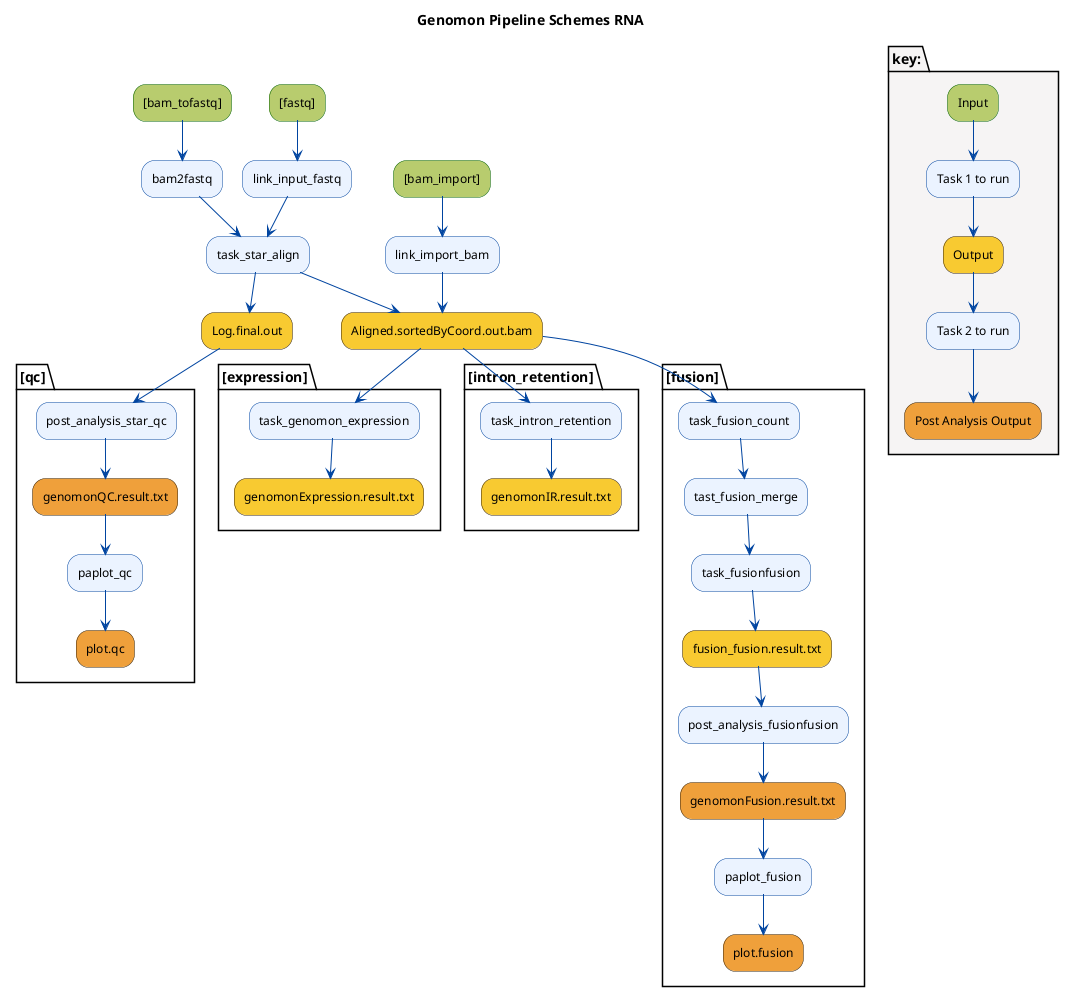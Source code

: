 @startuml
title Genomon Pipeline Schemes RNA
skinparam Shadowing false

skinparam activity {
  ArrowColor #0044A0
  BackgroundColor #EBF3FF
  BackgroundColor<<input>> #B8CC6E
  BackgroundColor<<output>> #F8CA31
  BackgroundColor<<result>> #EFA03B
  
  BorderColor #0044A0
  BorderColor<<input>> #006000
  BorderColor<<output>> #33220D
  BorderColor<<result>> #33220D
  
'  FontName helvetica
'  FontSize 12
}

"[bam_tofastq]"<<input>> --> bam2fastq
"[fastq]"<<input>> --> link_input_fastq
"[bam_import]"<<input>> --> link_import_bam

bam2fastq --> task_star_align
link_input_fastq --> task_star_align

task_star_align --> "Aligned.sortedByCoord.out.bam"<<output>>
task_star_align --> "Log.final.out"<<output>>
link_import_bam --> "Aligned.sortedByCoord.out.bam"<<output>>

partition "[fusion]" {
  "Aligned.sortedByCoord.out.bam" --> task_fusion_count
  --> tast_fusion_merge
  --> task_fusionfusion
  --> "fusion_fusion.result.txt"<<output>>
  --> post_analysis_fusionfusion
  --> "genomonFusion.result.txt"<<result>>
  --> paplot_fusion
  --> "plot.fusion"<<result>>
}

partition "[expression]" {
  "Aligned.sortedByCoord.out.bam" --> task_genomon_expression
  --> "genomonExpression.result.txt"<<output>>
}

partition "[intron_retention]" {
  "Aligned.sortedByCoord.out.bam" --> task_intron_retention
  --> "genomonIR.result.txt"<<output>>
}

partition "[qc]" {
  "Log.final.out" --> post_analysis_star_qc
  --> "genomonQC.result.txt"<<result>>
  --> paplot_qc
  --> "plot.qc"<<result>>
}

partition "key:" #F6F4F4 {
  Input<<input>> --> "Task 1 to run"
  --> Output<<output>>
  --> "Task 2 to run"
  --> "Post Analysis Output"<<result>>
}

/'
(1) 編集したら、Ctrl+A -> Ctrl+C したのち、このページに張り付けましょう
  http://www.plantuml.com/plantuml/

(2) [Submit] ボタンを押して、できた画像を保存します
'/
@enduml
